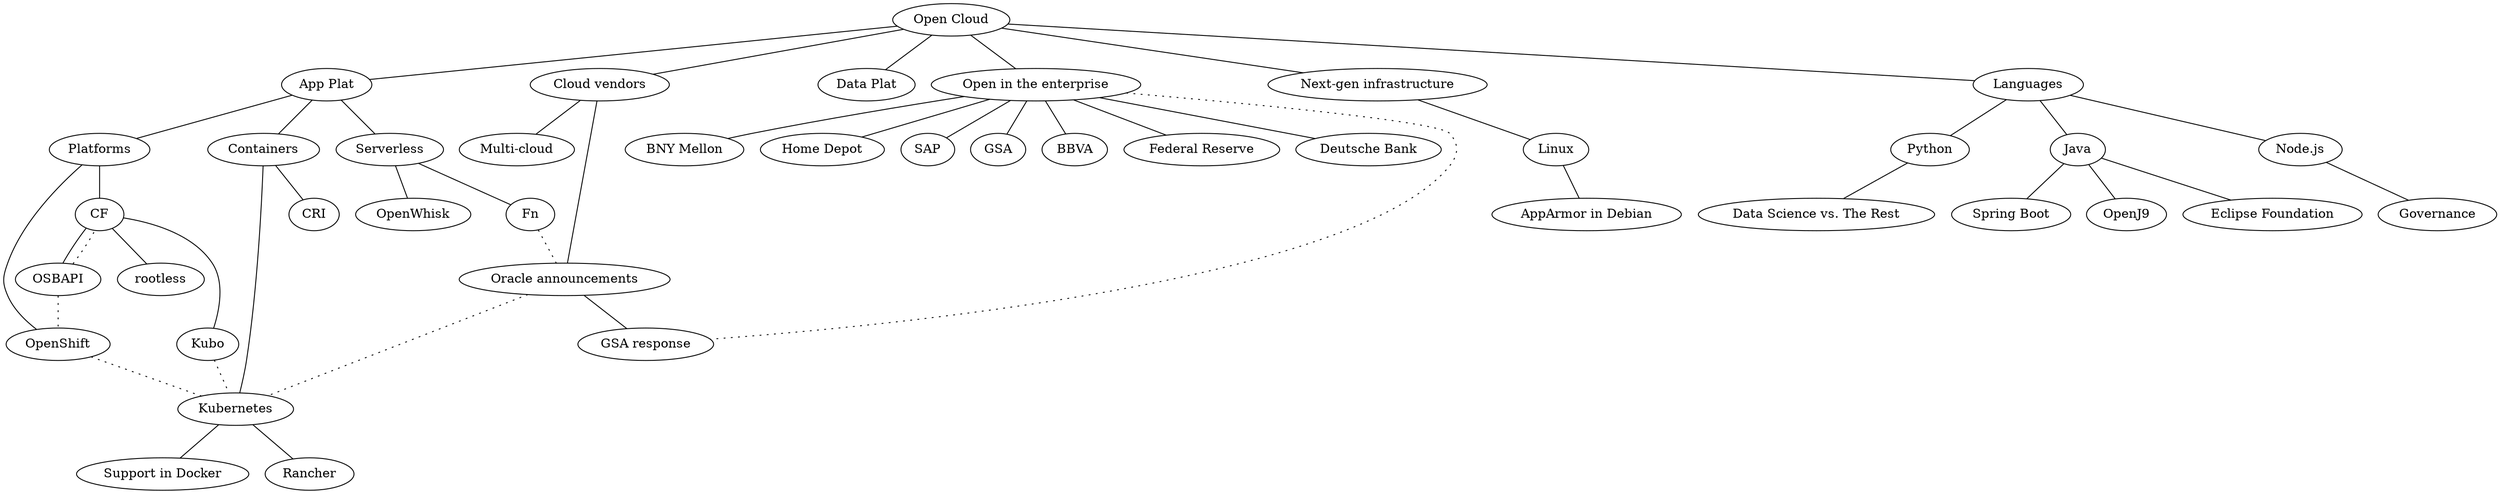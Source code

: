 graph G {

  // Header
  "Open Cloud" -- { "App Plat" "Cloud vendors" "Data Plat" "Open in the enterprise" "Next-gen infrastructure" "Languages" }

  "App Plat" -- { "Serverless" "Containers" "Platforms" }
    "Serverless" -- { "Fn" "OpenWhisk" }
      "Fn" -- "Oracle announcements" [style=dotted]
    "Containers" -- { "CRI" "Kubernetes" }
      "Kubernetes" -- { "Support in Docker" "Rancher" }
    "Platforms" -- { "CF" "OpenShift" }
      "OpenShift" -- "Kubernetes" [style=dotted]
      "CF" -- { "Kubo" "rootless" "OSBAPI" }
        "Kubo" -- "Kubernetes" [style=dotted]
        "OSBAPI" -- { "CF" "OpenShift" } [style=dotted]

  "Cloud vendors" -- { "Oracle announcements" "Multi-cloud" }  
    "Oracle announcements" -- "Kubernetes" [style=dotted]
    "Oracle announcements" -- "GSA response"

  "Data Plat"

  "Open in the enterprise" -- { "BNY Mellon" "Home Depot" "SAP" "GSA" "BBVA" "Federal Reserve" "Deutsche Bank" }
    "Open in the enterprise" -- "GSA response" [style=dotted]

  "Next-gen infrastructure" -- { "Linux" }
    "Linux" -- "AppArmor in Debian"

  "Languages" -- { "Java" "Node.js" "Python" }
    "Java" -- { "OpenJ9" "Eclipse Foundation" "Spring Boot" }
    "Node.js" -- { "Governance" }
    "Python" -- { "Data Science vs. The Rest" }

  // Links
  "OSBAPI"[URL="https://goo.gl/px99bG"]
  "BNY Mellon"[URL=""]
  "CRI" [URL="https://goo.gl/sooM9e"]
  "Home Depot" [URL="https://goo.gl/dngUDk"]
}
